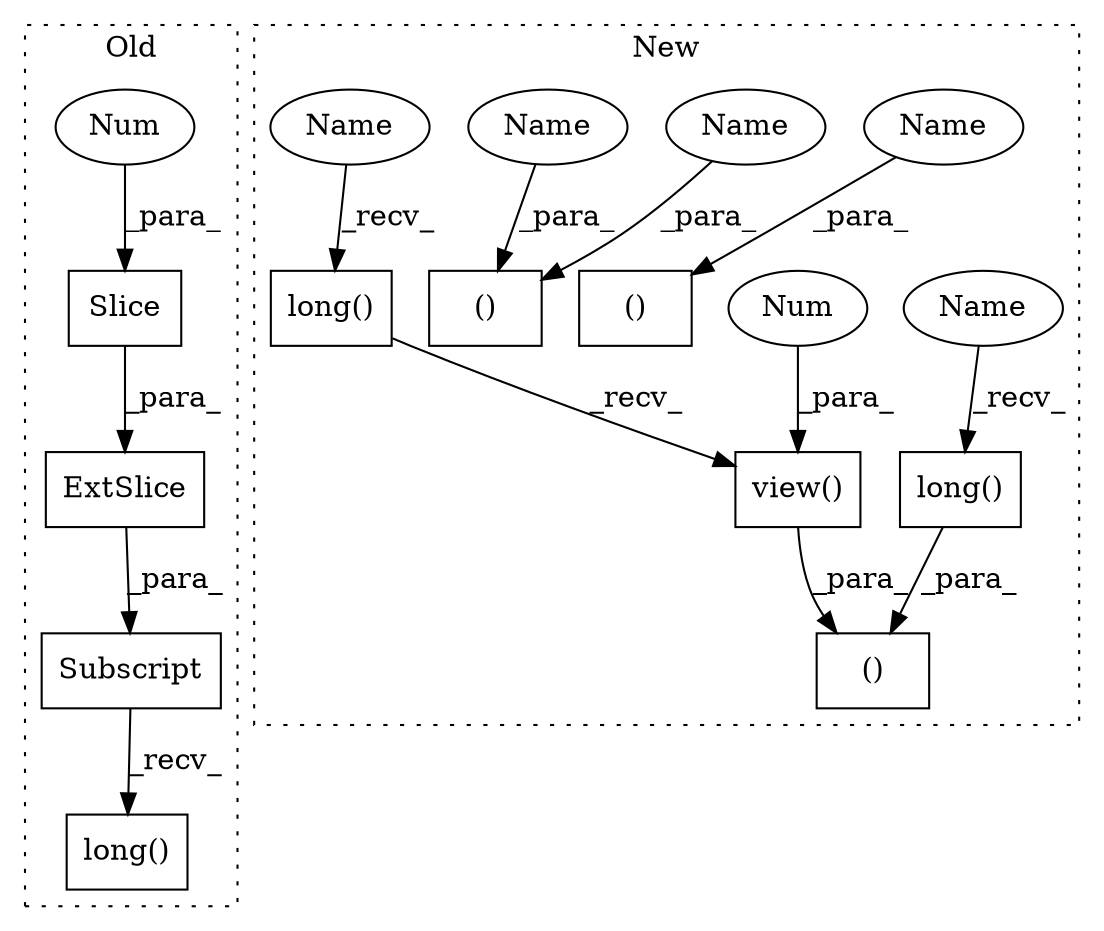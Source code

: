 digraph G {
subgraph cluster0 {
1 [label="Slice" a="80" s="8845" l="1" shape="box"];
3 [label="Num" a="76" s="8846" l="1" shape="ellipse"];
4 [label="ExtSlice" a="85" s="8840" l="1" shape="box"];
5 [label="Subscript" a="63" s="8840,0" l="8,0" shape="box"];
8 [label="long()" a="75" s="8840" l="15" shape="box"];
label = "Old";
style="dotted";
}
subgraph cluster1 {
2 [label="long()" a="75" s="9498" l="8" shape="box"];
6 [label="()" a="54" s="9515" l="13" shape="box"];
7 [label="view()" a="75" s="9498,9514" l="14,1" shape="box"];
9 [label="long()" a="75" s="9517" l="9" shape="box"];
10 [label="Num" a="76" s="9512" l="2" shape="ellipse"];
11 [label="()" a="54" s="9399" l="13" shape="box"];
12 [label="()" a="54" s="9487" l="8" shape="box"];
13 [label="Name" a="87" s="9397" l="2" shape="ellipse"];
14 [label="Name" a="87" s="9517" l="2" shape="ellipse"];
15 [label="Name" a="87" s="9486" l="1" shape="ellipse"];
16 [label="Name" a="87" s="9498" l="1" shape="ellipse"];
17 [label="Name" a="87" s="9411" l="1" shape="ellipse"];
label = "New";
style="dotted";
}
1 -> 4 [label="_para_"];
2 -> 7 [label="_recv_"];
3 -> 1 [label="_para_"];
4 -> 5 [label="_para_"];
5 -> 8 [label="_recv_"];
7 -> 6 [label="_para_"];
9 -> 6 [label="_para_"];
10 -> 7 [label="_para_"];
13 -> 11 [label="_para_"];
14 -> 9 [label="_recv_"];
15 -> 12 [label="_para_"];
16 -> 2 [label="_recv_"];
17 -> 11 [label="_para_"];
}